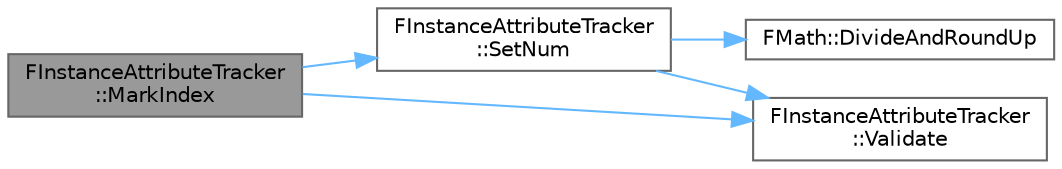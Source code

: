 digraph "FInstanceAttributeTracker::MarkIndex"
{
 // INTERACTIVE_SVG=YES
 // LATEX_PDF_SIZE
  bgcolor="transparent";
  edge [fontname=Helvetica,fontsize=10,labelfontname=Helvetica,labelfontsize=10];
  node [fontname=Helvetica,fontsize=10,shape=box,height=0.2,width=0.4];
  rankdir="LR";
  Node1 [id="Node000001",label="FInstanceAttributeTracker\l::MarkIndex",height=0.2,width=0.4,color="gray40", fillcolor="grey60", style="filled", fontcolor="black",tooltip=" "];
  Node1 -> Node2 [id="edge1_Node000001_Node000002",color="steelblue1",style="solid",tooltip=" "];
  Node2 [id="Node000002",label="FInstanceAttributeTracker\l::SetNum",height=0.2,width=0.4,color="grey40", fillcolor="white", style="filled",URL="$d7/d54/classFInstanceAttributeTracker.html#a4f8f309ae5e1e9c348efb18e28117495",tooltip=" "];
  Node2 -> Node3 [id="edge2_Node000002_Node000003",color="steelblue1",style="solid",tooltip=" "];
  Node3 [id="Node000003",label="FMath::DivideAndRoundUp",height=0.2,width=0.4,color="grey40", fillcolor="white", style="filled",URL="$dc/d20/structFMath.html#ae928a1450f7427dabf9ee2bec4677742",tooltip="Divides two integers and rounds up."];
  Node2 -> Node4 [id="edge3_Node000002_Node000004",color="steelblue1",style="solid",tooltip=" "];
  Node4 [id="Node000004",label="FInstanceAttributeTracker\l::Validate",height=0.2,width=0.4,color="grey40", fillcolor="white", style="filled",URL="$d7/d54/classFInstanceAttributeTracker.html#aab1d19b542fc92170177de897706b27f",tooltip=" "];
  Node1 -> Node4 [id="edge4_Node000001_Node000004",color="steelblue1",style="solid",tooltip=" "];
}
